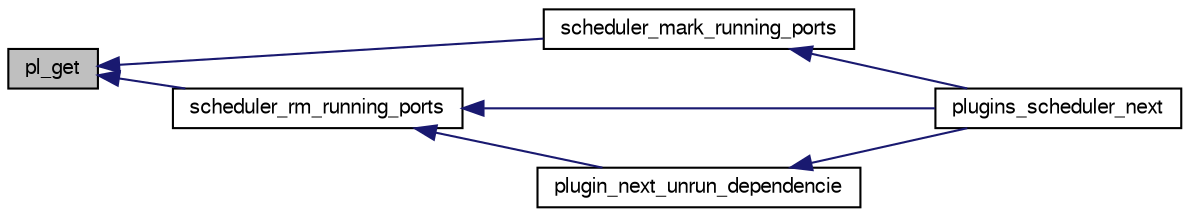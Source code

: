digraph G
{
  bgcolor="transparent";
  edge [fontname="FreeSans",fontsize="10",labelfontname="FreeSans",labelfontsize="10"];
  node [fontname="FreeSans",fontsize="10",shape=record];
  rankdir=LR;
  Node1 [label="pl_get",height=0.2,width=0.4,color="black", fillcolor="grey75", style="filled" fontcolor="black"];
  Node1 -> Node2 [dir=back,color="midnightblue",fontsize="10",style="solid",fontname="FreeSans"];
  Node2 [label="scheduler_mark_running_ports",height=0.2,width=0.4,color="black",URL="$pluginscheduler_8c.html#a7052f46503eccd2e8c61edeb9a6f738e"];
  Node2 -> Node3 [dir=back,color="midnightblue",fontsize="10",style="solid",fontname="FreeSans"];
  Node3 [label="plugins_scheduler_next",height=0.2,width=0.4,color="black",URL="$pluginscheduler_8h.html#a10384fae06ada4c648c98590b2b22f93"];
  Node1 -> Node4 [dir=back,color="midnightblue",fontsize="10",style="solid",fontname="FreeSans"];
  Node4 [label="scheduler_rm_running_ports",height=0.2,width=0.4,color="black",URL="$pluginscheduler_8c.html#a3b2be4a743db575b34c6bcc8d6ea4a12"];
  Node4 -> Node5 [dir=back,color="midnightblue",fontsize="10",style="solid",fontname="FreeSans"];
  Node5 [label="plugin_next_unrun_dependencie",height=0.2,width=0.4,color="black",URL="$pluginscheduler_8c.html#ab8f94ad31e3c0272e1b035cedf241c9c"];
  Node5 -> Node3 [dir=back,color="midnightblue",fontsize="10",style="solid",fontname="FreeSans"];
  Node4 -> Node3 [dir=back,color="midnightblue",fontsize="10",style="solid",fontname="FreeSans"];
}
